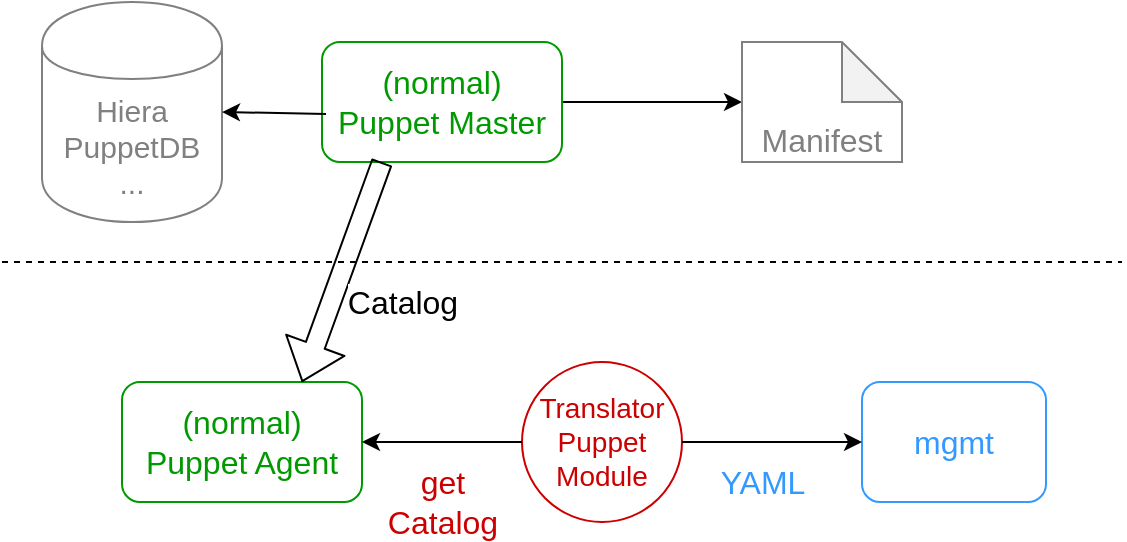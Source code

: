 <mxfile version="12.4.8" type="device"><diagram id="uDJb2lDz0IngLVQO8rE1" name="Page-1"><mxGraphModel dx="1038" dy="575" grid="1" gridSize="10" guides="1" tooltips="1" connect="1" arrows="1" fold="1" page="1" pageScale="1" pageWidth="850" pageHeight="1100" math="0" shadow="0"><root><mxCell id="0"/><mxCell id="1" parent="0"/><mxCell id="qMcHRqvNGi_xtsddRtyr-5" style="edgeStyle=orthogonalEdgeStyle;rounded=0;orthogonalLoop=1;jettySize=auto;html=1;exitX=1;exitY=0.5;exitDx=0;exitDy=0;entryX=0;entryY=0.5;entryDx=0;entryDy=0;entryPerimeter=0;" edge="1" parent="1" source="qMcHRqvNGi_xtsddRtyr-1" target="qMcHRqvNGi_xtsddRtyr-2"><mxGeometry relative="1" as="geometry"/></mxCell><mxCell id="qMcHRqvNGi_xtsddRtyr-1" value="&lt;div style=&quot;font-size: 16px;&quot;&gt;(normal)&lt;/div&gt;&lt;div style=&quot;font-size: 16px;&quot;&gt;Puppet Master&lt;br style=&quot;font-size: 16px;&quot;&gt;&lt;/div&gt;" style="rounded=1;whiteSpace=wrap;html=1;fontColor=#009900;strokeColor=#009900;fontSize=16;" vertex="1" parent="1"><mxGeometry x="320" y="130" width="120" height="60" as="geometry"/></mxCell><mxCell id="qMcHRqvNGi_xtsddRtyr-2" value="&lt;div style=&quot;font-size: 16px;&quot;&gt;&lt;br style=&quot;font-size: 16px;&quot;&gt;&lt;/div&gt;&lt;div style=&quot;font-size: 16px;&quot;&gt;&lt;br style=&quot;font-size: 16px;&quot;&gt;&lt;/div&gt;&lt;div style=&quot;font-size: 16px;&quot;&gt;Manifest&lt;/div&gt;" style="shape=note;whiteSpace=wrap;html=1;backgroundOutline=1;darkOpacity=0.05;strokeColor=#808080;fontColor=#808080;fontSize=16;" vertex="1" parent="1"><mxGeometry x="530" y="130" width="80" height="60" as="geometry"/></mxCell><mxCell id="qMcHRqvNGi_xtsddRtyr-4" value="&lt;div style=&quot;font-size: 15px;&quot;&gt;Hiera&lt;/div&gt;&lt;div style=&quot;font-size: 15px;&quot;&gt;PuppetDB&lt;/div&gt;&lt;div style=&quot;font-size: 15px;&quot;&gt;...&lt;/div&gt;" style="shape=cylinder;whiteSpace=wrap;html=1;boundedLbl=1;backgroundOutline=1;strokeColor=#808080;fontColor=#808080;fontSize=15;" vertex="1" parent="1"><mxGeometry x="180" y="110" width="90" height="110" as="geometry"/></mxCell><mxCell id="qMcHRqvNGi_xtsddRtyr-7" value="&lt;div style=&quot;font-size: 16px;&quot;&gt;(normal)&lt;/div&gt;&lt;div style=&quot;font-size: 16px;&quot;&gt;Puppet Agent&lt;br style=&quot;font-size: 16px;&quot;&gt;&lt;/div&gt;" style="rounded=1;whiteSpace=wrap;html=1;strokeColor=#009900;fontColor=#009900;fontSize=16;" vertex="1" parent="1"><mxGeometry x="220" y="300" width="120" height="60" as="geometry"/></mxCell><mxCell id="qMcHRqvNGi_xtsddRtyr-8" value="&lt;div style=&quot;font-size: 16px;&quot;&gt;Catalog&lt;/div&gt;" style="shape=flexArrow;endArrow=classic;html=1;exitX=0.25;exitY=1;exitDx=0;exitDy=0;entryX=0.75;entryY=0;entryDx=0;entryDy=0;fontSize=16;" edge="1" parent="1" source="qMcHRqvNGi_xtsddRtyr-1" target="qMcHRqvNGi_xtsddRtyr-7"><mxGeometry x="0.066" y="33" width="50" height="50" relative="1" as="geometry"><mxPoint x="190" y="390" as="sourcePoint"/><mxPoint x="240" y="340" as="targetPoint"/><mxPoint as="offset"/></mxGeometry></mxCell><mxCell id="qMcHRqvNGi_xtsddRtyr-9" value="&lt;div style=&quot;font-size: 14px;&quot;&gt;Translator&lt;/div&gt;&lt;div style=&quot;font-size: 14px;&quot;&gt;Puppet&lt;br style=&quot;font-size: 14px;&quot;&gt;&lt;/div&gt;&lt;div style=&quot;font-size: 14px;&quot;&gt;Module&lt;br style=&quot;font-size: 14px;&quot;&gt;&lt;/div&gt;" style="ellipse;whiteSpace=wrap;html=1;aspect=fixed;strokeColor=#CC0000;fontColor=#CC0000;fontSize=14;" vertex="1" parent="1"><mxGeometry x="420" y="290" width="80" height="80" as="geometry"/></mxCell><mxCell id="qMcHRqvNGi_xtsddRtyr-10" value="&lt;div style=&quot;font-size: 16px;&quot;&gt;get&lt;/div&gt;&lt;div style=&quot;font-size: 16px;&quot;&gt;Catalog&lt;br style=&quot;font-size: 16px;&quot;&gt;&lt;/div&gt;" style="endArrow=classic;html=1;fontColor=#CC0000;entryX=1;entryY=0.5;entryDx=0;entryDy=0;exitX=0;exitY=0.5;exitDx=0;exitDy=0;fontSize=16;" edge="1" parent="1" source="qMcHRqvNGi_xtsddRtyr-9" target="qMcHRqvNGi_xtsddRtyr-7"><mxGeometry y="30" width="50" height="50" relative="1" as="geometry"><mxPoint x="190" y="480" as="sourcePoint"/><mxPoint x="240" y="430" as="targetPoint"/><mxPoint as="offset"/></mxGeometry></mxCell><mxCell id="qMcHRqvNGi_xtsddRtyr-12" value="" style="endArrow=classic;html=1;fontColor=#CC0000;entryX=1;entryY=0.5;entryDx=0;entryDy=0;" edge="1" parent="1" target="qMcHRqvNGi_xtsddRtyr-4"><mxGeometry width="50" height="50" relative="1" as="geometry"><mxPoint x="322" y="166" as="sourcePoint"/><mxPoint x="230" y="380" as="targetPoint"/></mxGeometry></mxCell><mxCell id="qMcHRqvNGi_xtsddRtyr-13" value="mgmt" style="rounded=1;whiteSpace=wrap;html=1;strokeColor=#3399FF;fontColor=#3399FF;fontSize=16;" vertex="1" parent="1"><mxGeometry x="590" y="300" width="92" height="60" as="geometry"/></mxCell><mxCell id="qMcHRqvNGi_xtsddRtyr-14" value="YAML" style="endArrow=classic;html=1;fontColor=#3399FF;entryX=0;entryY=0.5;entryDx=0;entryDy=0;exitX=1;exitY=0.5;exitDx=0;exitDy=0;fontSize=16;" edge="1" parent="1" source="qMcHRqvNGi_xtsddRtyr-9" target="qMcHRqvNGi_xtsddRtyr-13"><mxGeometry x="-0.111" y="-20" width="50" height="50" relative="1" as="geometry"><mxPoint x="180" y="440" as="sourcePoint"/><mxPoint x="230" y="390" as="targetPoint"/><mxPoint as="offset"/></mxGeometry></mxCell><mxCell id="qMcHRqvNGi_xtsddRtyr-15" value="" style="endArrow=none;dashed=1;html=1;fontColor=#3399FF;" edge="1" parent="1"><mxGeometry width="50" height="50" relative="1" as="geometry"><mxPoint x="160" y="240" as="sourcePoint"/><mxPoint x="720" y="240" as="targetPoint"/></mxGeometry></mxCell></root></mxGraphModel></diagram></mxfile>